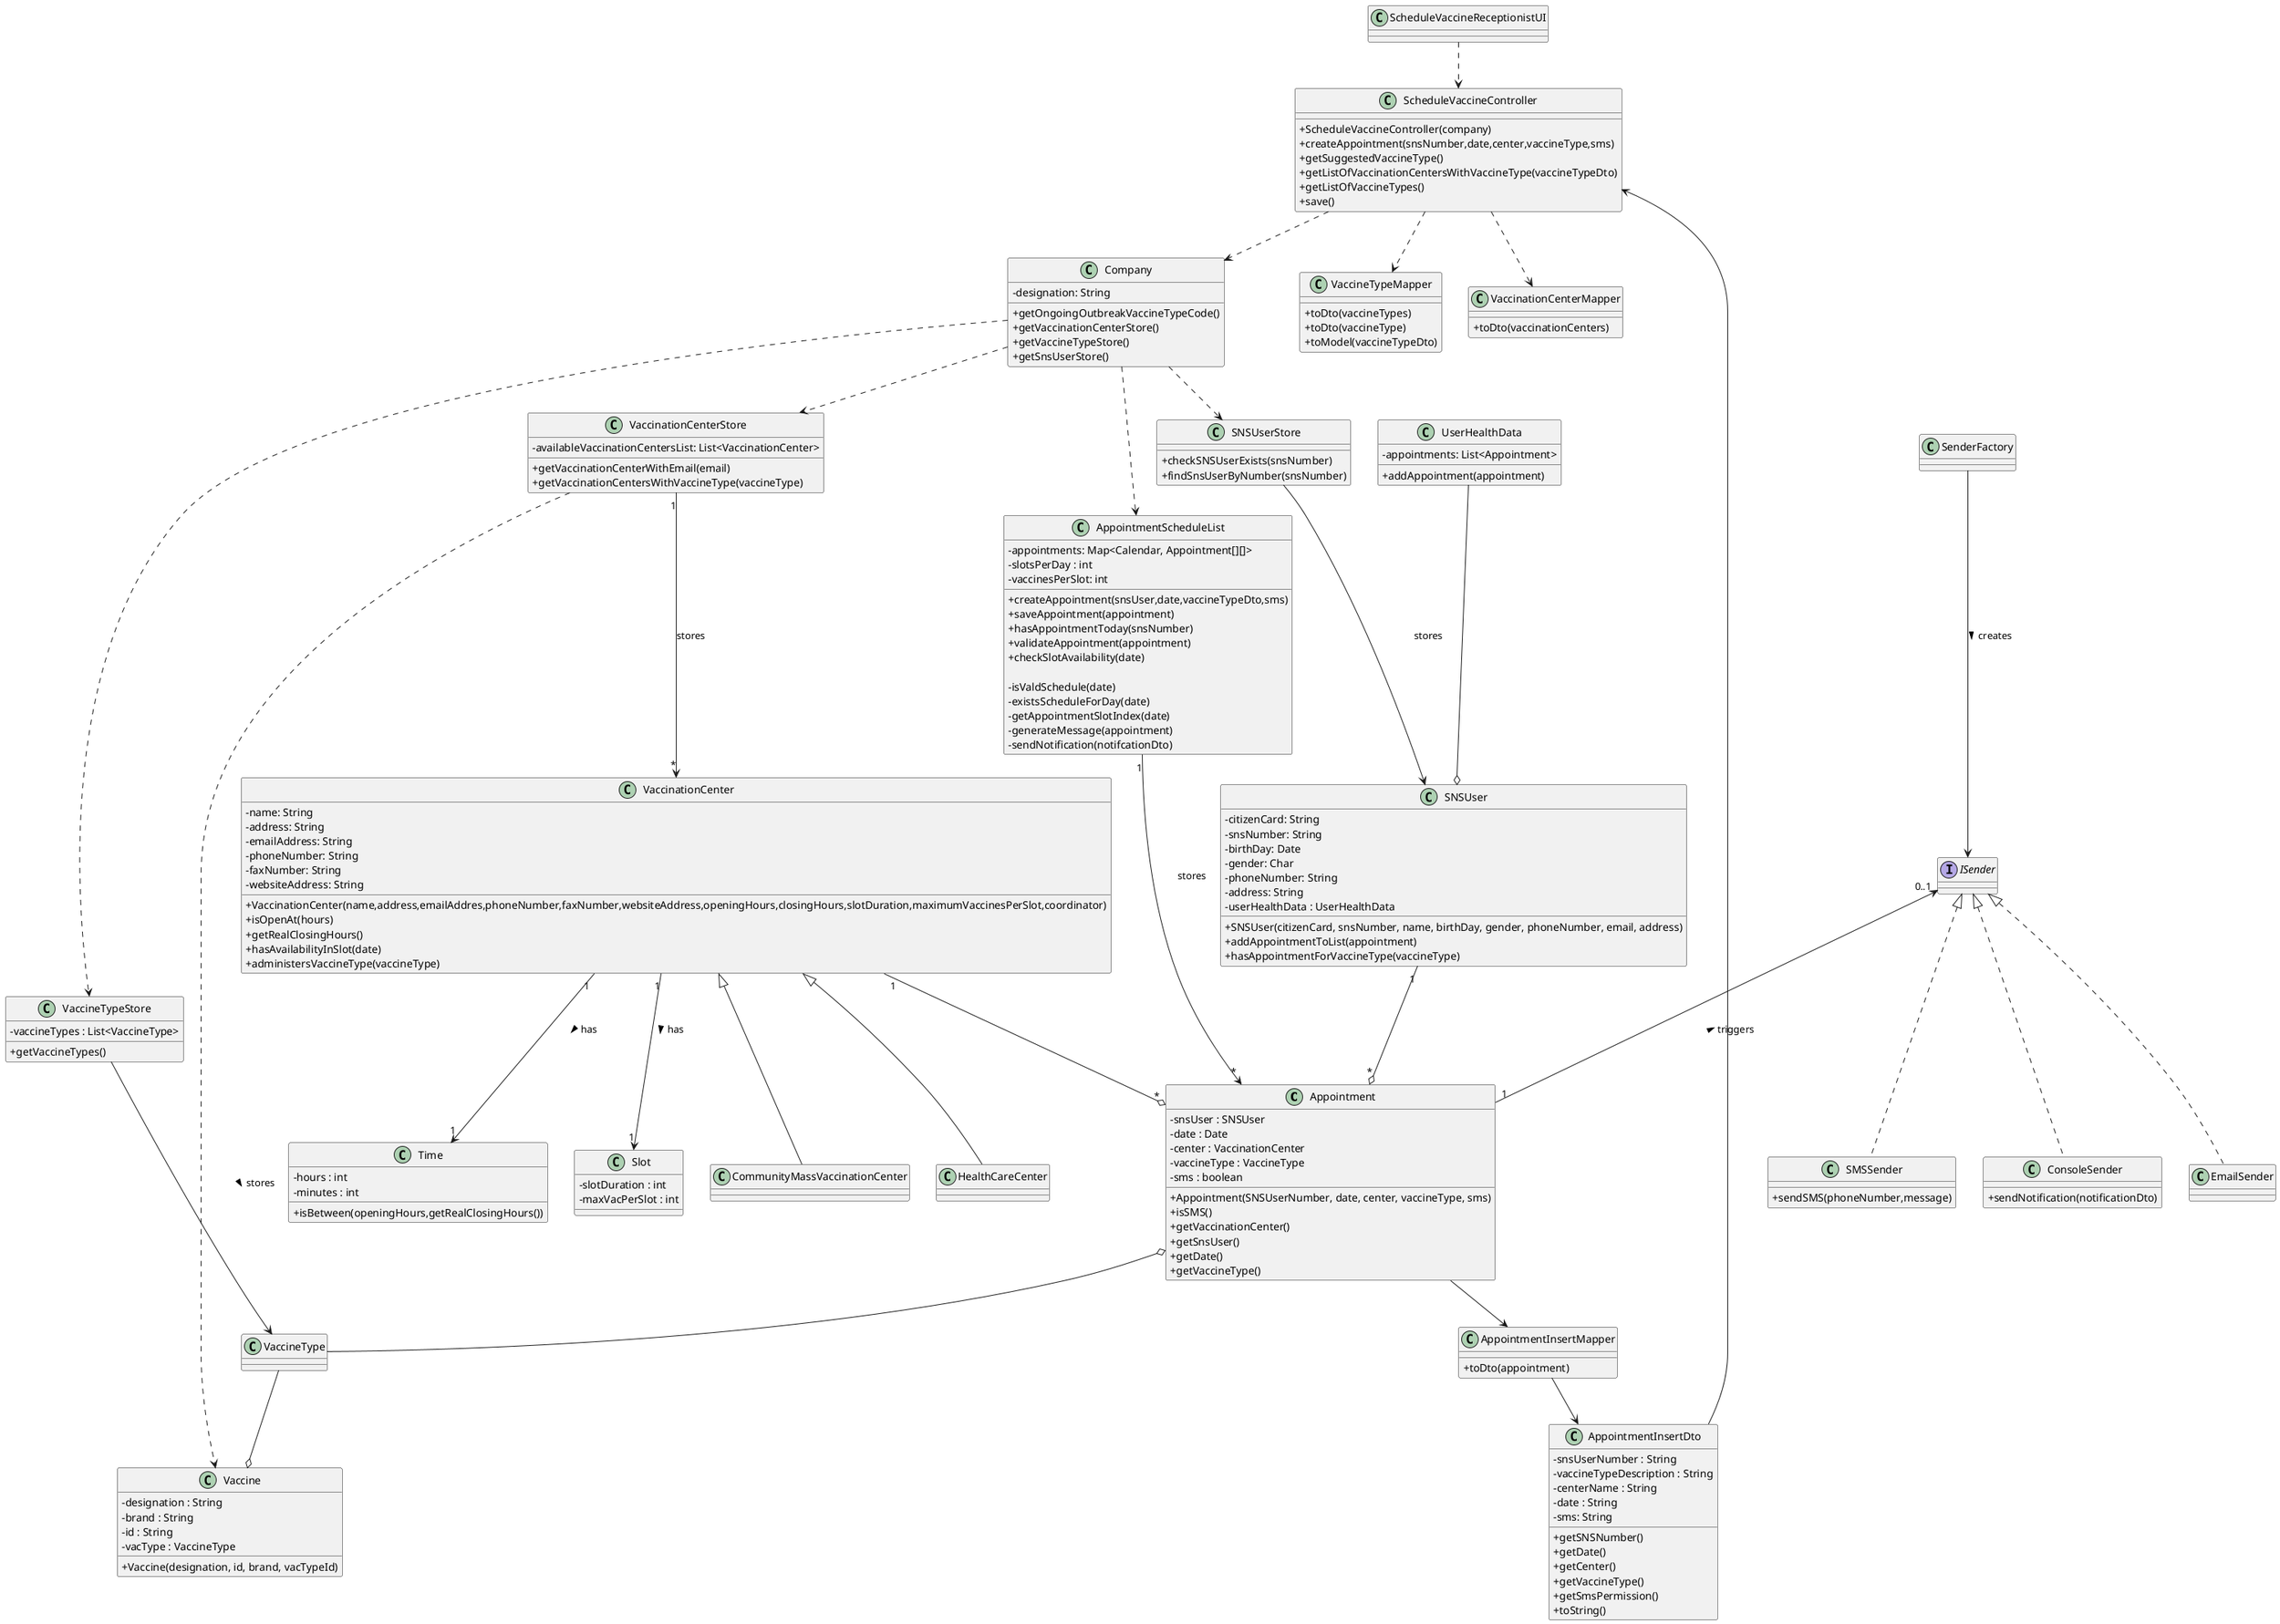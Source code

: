@startuml US02_CD
skinparam classAttributeIconSize 0

class Appointment {
  - snsUser : SNSUser
  - date : Date
  - center : VaccinationCenter
  - vaccineType : VaccineType
  - sms : boolean
  +Appointment(SNSUserNumber, date, center, vaccineType, sms)
  +isSMS()
  +getVaccinationCenter()
  +getSnsUser()
  +getDate()
  +getVaccineType()
}

class AppointmentScheduleList {
  -appointments: Map<Calendar, Appointment[][]>
  -slotsPerDay : int
  -vaccinesPerSlot: int
  +createAppointment(snsUser,date,vaccineTypeDto,sms)
  +saveAppointment(appointment)
  +hasAppointmentToday(snsNumber)
  +validateAppointment(appointment)
  +checkSlotAvailability(date)

  -isValdSchedule(date)
  -existsScheduleForDay(date)
  -getAppointmentSlotIndex(date)
  -generateMessage(appointment)
  -sendNotification(notifcationDto)
}

class Vaccine   {
  -designation : String
  -brand : String
  -id : String
  -vacType : VaccineType

  +Vaccine(designation, id, brand, vacTypeId)
}

class ScheduleVaccineReceptionistUI {}

class ScheduleVaccineController {
  +ScheduleVaccineController(company)
  +createAppointment(snsNumber,date,center,vaccineType,sms)
  +getSuggestedVaccineType()
  +getListOfVaccinationCentersWithVaccineType(vaccineTypeDto)
  +getListOfVaccineTypes()
  +save()

}

class Company {
  -designation: String
  +getOngoingOutbreakVaccineTypeCode()
  +getVaccinationCenterStore()
  +getVaccineTypeStore()
  +getSnsUserStore()
}

class SNSUser {
  - citizenCard: String 
  - snsNumber: String 
  - birthDay: Date 
  - gender: Char
  - phoneNumber: String 
  - address: String
  - userHealthData : UserHealthData
  + SNSUser(citizenCard, snsNumber, name, birthDay, gender, phoneNumber, email, address)
  +addAppointmentToList(appointment)
  +hasAppointmentForVaccineType(vaccineType)
  }

class UserHealthData {
 - appointments: List<Appointment>
 + addAppointment(appointment)
}

class VaccinationCenter{
  - name: String
  - address: String
  - emailAddress: String
  - phoneNumber: String
  - faxNumber: String
  - websiteAddress: String
  +VaccinationCenter(name,address,emailAddres,phoneNumber,faxNumber,websiteAddress,openingHours,closingHours,slotDuration,maximumVaccinesPerSlot,coordinator)
  +isOpenAt(hours)
  +getRealClosingHours()
  +hasAvailabilityInSlot(date)
  +administersVaccineType(vaccineType)
}

class Time {
  - hours : int
  - minutes : int
  +isBetween(openingHours,getRealClosingHours())
}

class Slot {
  - slotDuration : int
  - maxVacPerSlot : int
}

class VaccinationCenterStore {
-availableVaccinationCentersList: List<VaccinationCenter>
+getVaccinationCenterWithEmail(email)
+getVaccinationCentersWithVaccineType(vaccineType)
}

class VaccineType {}

class VaccineTypeStore {
  -vaccineTypes : List<VaccineType>
  +getVaccineTypes()
}

class SMSSender {
  +sendSMS(phoneNumber,message)
}

class VaccineTypeMapper {
+toDto(vaccineTypes)
+toDto(vaccineType)
+toModel(vaccineTypeDto)
}

class VaccinationCenterMapper {
  +toDto(vaccinationCenters)
}

class AppointmentInsertMapper {
  +toDto(appointment)
}

class AppointmentInsertDto {
  -snsUserNumber : String
  -vaccineTypeDescription : String
  -centerName : String
  -date : String
  -sms: String
  +getSNSNumber()
  +getDate()
  +getCenter()
  +getVaccineType()
  +getSmsPermission()
  +toString()
}

class SNSUserStore {
  +checkSNSUserExists(snsNumber)
  +findSnsUserByNumber(snsNumber)                           
}

class CommunityMassVaccinationCenter {}

class HealthCareCenter {}

interface ISender {}

class ConsoleSender {
  +sendNotification(notificationDto)
}

ScheduleVaccineReceptionistUI ..> ScheduleVaccineController

ScheduleVaccineController ..> Company
ScheduleVaccineController <-- AppointmentInsertDto
ScheduleVaccineController ..> VaccinationCenterMapper
ScheduleVaccineController ..> VaccineTypeMapper 

Company ..> VaccinationCenterStore
Company ..> VaccineTypeStore
Company ..> AppointmentScheduleList
Company ..> SNSUserStore

VaccinationCenterStore "1" --> "*" VaccinationCenter : stores
VaccinationCenterStore ..> Vaccine

SNSUser "1" --o "*" Appointment

AppointmentScheduleList "1" --> "*" Appointment : stores

UserHealthData  --o SNSUser

Appointment o-- VaccineType

ISender "0..1" <-- "1" Appointment : triggers <

SenderFactory --> ISender : creates >
ISender <|.. SMSSender
ISender <|.. EmailSender
ISender <|.. ConsoleSender

VaccineType --o Vaccine 

VaccineTypeStore --> VaccineType : stores > 

SNSUserStore --> SNSUser : stores

VaccinationCenter <|-- CommunityMassVaccinationCenter
VaccinationCenter <|-- HealthCareCenter
VaccinationCenter "1" --o "*" Appointment
VaccinationCenter "1" --> "1" Slot : has >
VaccinationCenter "1" --> "1" Time : has >

AppointmentInsertMapper --> AppointmentInsertDto
Appointment --> AppointmentInsertMapper


@enduml